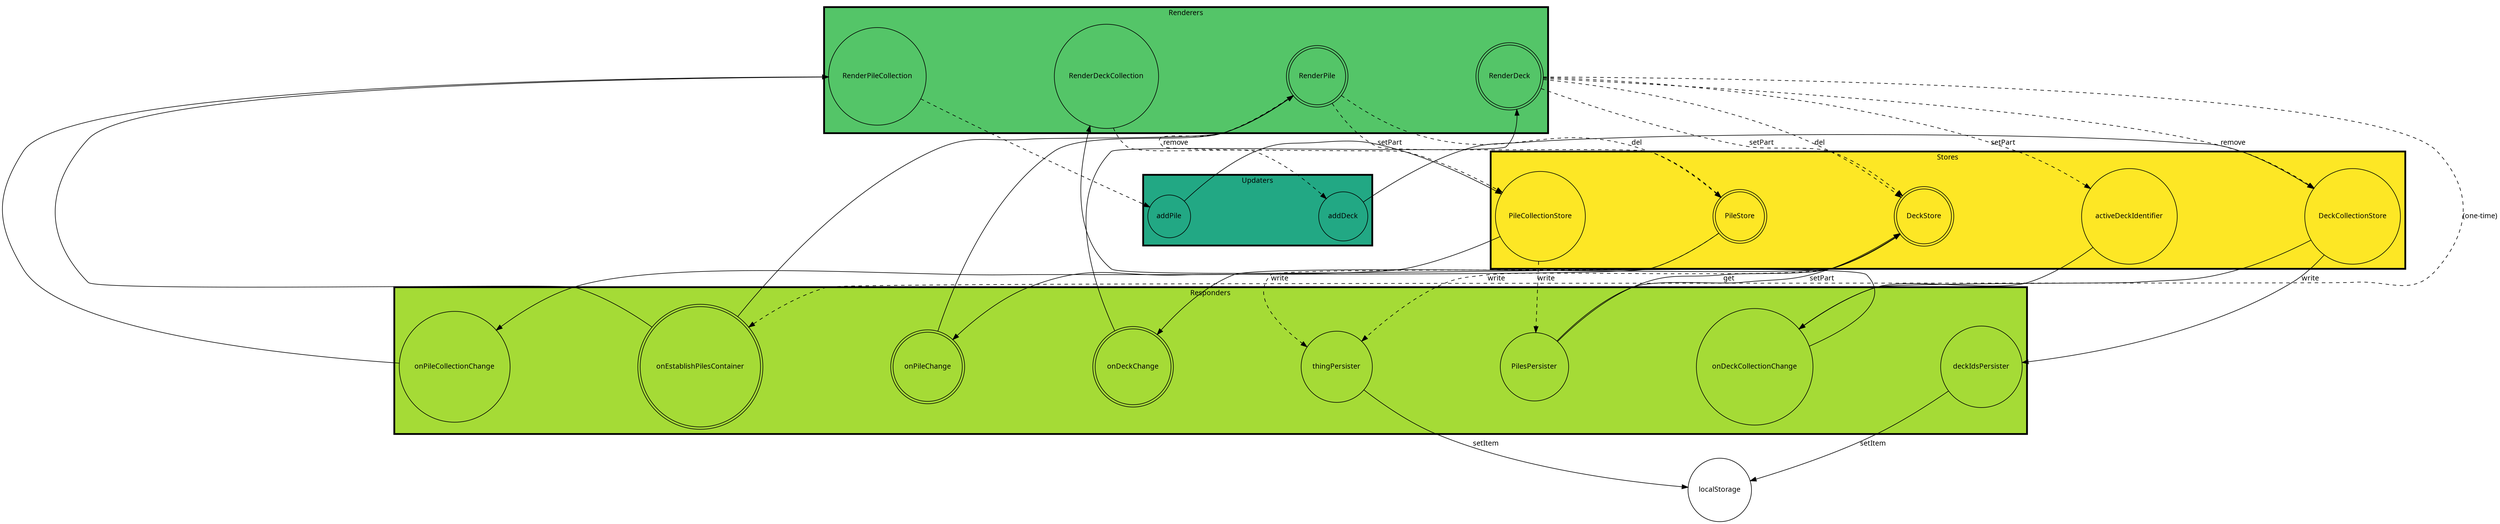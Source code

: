 digraph {
  graph [fontsize=12, fontname=Ubuntu, penwidth=3];
  node [fontsize=12, fontname=Ubuntu, shape=circle];
  edge [fontsize=12, fontname=Ubuntu];
  nodesep=3;
  overlap=false;
  root=onEstablishPilesContainer;
  dim=4;
  mode=ipsep;
  sep=0.4

  // Persisters
  PilesPersister;
  PilesPersister -> DeckStore [label="setPart"];
  PilesPersister -> DeckStore [label="get"];
  deckIdsPersister -> localStorage [label="setItem"];
  thingPersister -> localStorage [label="setItem"];

  subgraph cluster_stores {
    label="Stores";
    bgcolor="#fde725";
    DeckCollectionStore;
    DeckStore [shape=doublecircle];
    activeDeckIdentifier;
    PileCollectionStore;
    PileStore [shape=doublecircle];
  }

  subgraph cluster_responders {
    label="Responders";
    bgcolor="#a5db36";

    onDeckCollectionChange;
    onDeckChange [shape=doublecircle];
    onPileCollectionChange;
    onPileChange [shape=doublecircle];
    onEstablishPilesContainer [shape=doublecircle];

    DeckCollectionStore -> onDeckCollectionChange;
    DeckCollectionStore -> deckIdsPersister [label="write"];
    activeDeckIdentifier -> onDeckCollectionChange;
    DeckStore -> onDeckChange;
    DeckStore -> thingPersister [style=dashed, label="write"];
    PileCollectionStore -> onPileCollectionChange;
    PileStore -> onPileChange;
    PileStore -> thingPersister [style=dashed, label="write"];
    PileCollectionStore -> PilesPersister [style=dashed, label="write"]
  }

  subgraph cluster_renderers {
    label="Renderers";
    bgcolor="#54c568";

    RenderDeckCollection;
    RenderDeck [shape=doublecircle];
    RenderPileCollection;
    RenderPile [shape=doublecircle];

    onDeckCollectionChange -> RenderDeckCollection;
    onDeckChange -> RenderDeck;
    RenderDeck -> onEstablishPilesContainer [style=dashed, label="(one-time)"];
    onEstablishPilesContainer -> RenderPileCollection;
    onEstablishPilesContainer -> RenderPile;

    onPileCollectionChange -> RenderPileCollection;
    onPileChange -> RenderPile;
  }

  subgraph cluster_updaters {
    label="Updaters";
    bgcolor="#22a884";

    addDeck;
    addPile;
    addDeck -> DeckCollectionStore;
    addPile -> PileCollectionStore;
    RenderDeckCollection -> addDeck [style=dashed];
    RenderDeck -> activeDeckIdentifier [style=dashed, label="setPart"];
    RenderDeck -> DeckStore [style=dashed, label="setPart"];
    RenderDeck -> DeckStore [style=dashed, label="del"];
    RenderDeck -> DeckCollectionStore [style=dashed, label="remove"];
    RenderPileCollection -> addPile [style=dashed];
    RenderPile -> PileCollectionStore [style=dashed, label="remove"];
    RenderPile -> PileStore [style=dashed, label="del"];
    RenderPile -> PileStore [style=dashed, label="setPart"];
  }

  //subgraph cluster_legend {
    //label="Legend";
//
    //singleEntity [shape=circle, label="Single entity"];
    //multipleEntities [shape=doublecircle, label="Multiple entities"];
//
    //a -> b [label="Call"];
    //c -> d [style=dashed, label="Conditional call"];
  //}
}
